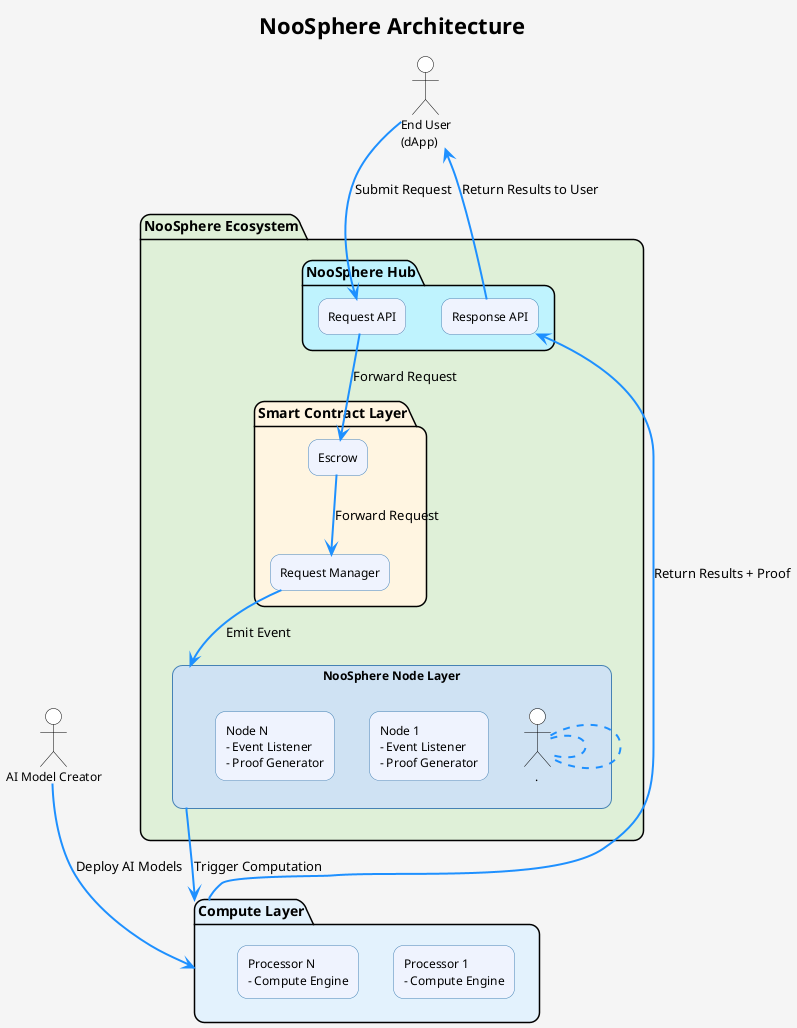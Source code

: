 @startuml
left to right direction
skinparam backgroundColor #F5F5F5
skinparam shadowing false
skinparam componentStyle rectangle
skinparam ArrowColor #1E90FF
skinparam ArrowThickness 2
skinparam roundcorner 20
skinparam rectangle {
    FontName Calibri
    FontSize 12
    BackgroundColor #EFF3FE
    FontColor #000000
    BorderColor #4682B4
}

skinparam actor {
    FontName Calibri
    FontSize 12
    BackgroundColor #FFFFFF
    FontColor #000000
    BorderColor #000000
}

skinparam titleFontName Calibri
skinparam titleFontSize 22
skinparam titleFontColor #000000

title
NooSphere Architecture
end title

actor "End User\n(dApp)" as User
actor "AI Model Creator" as AIMC

package "NooSphere Ecosystem" #DFF0D8 {
    left to right direction
    package "NooSphere Hub" as Hub #BFF3FE{
        left to right direction
        rectangle "Request API" as ReqAPI
        rectangle "Response API" as RespAPI
    }

    package "Smart Contract Layer" as Contract #FFF5E1 {
        left to right direction
        rectangle "Escrow" as Escrow
        rectangle "Request Manager" as ReqManager
    }

    rectangle "NooSphere Node Layer" as Node #CFE2F3 {
        top to bottom direction
        rectangle "Node 1\n- Event Listener\n- Proof Generator" as Node1
'        rectangle "Node 2\n- Event Listener\n- Proof Generator" as Node2
        ...
        rectangle "Node N\n- Event Listener\n- Proof Generator" as NodeN
    }
}

package "Compute Layer" as Compute #E3F2FD {
    top to bottom direction
    rectangle "Processor 1\n- Compute Engine" as AI1
'    rectangle "Processor 2\n- Compute Engine" as AI2
    ...
    rectangle "Processor N\n- Compute Engine" as AIN
}

User --> ReqAPI : Submit Request
ReqAPI --> Escrow : Forward Request
Escrow --> ReqManager : Forward Request

ReqManager --> Node : Emit Event
Node --> Compute : Trigger Computation
Compute --> RespAPI : Return Results + Proof

RespAPI --> User : Return Results to User
AIMC --> Compute : Deploy AI Models

@enduml